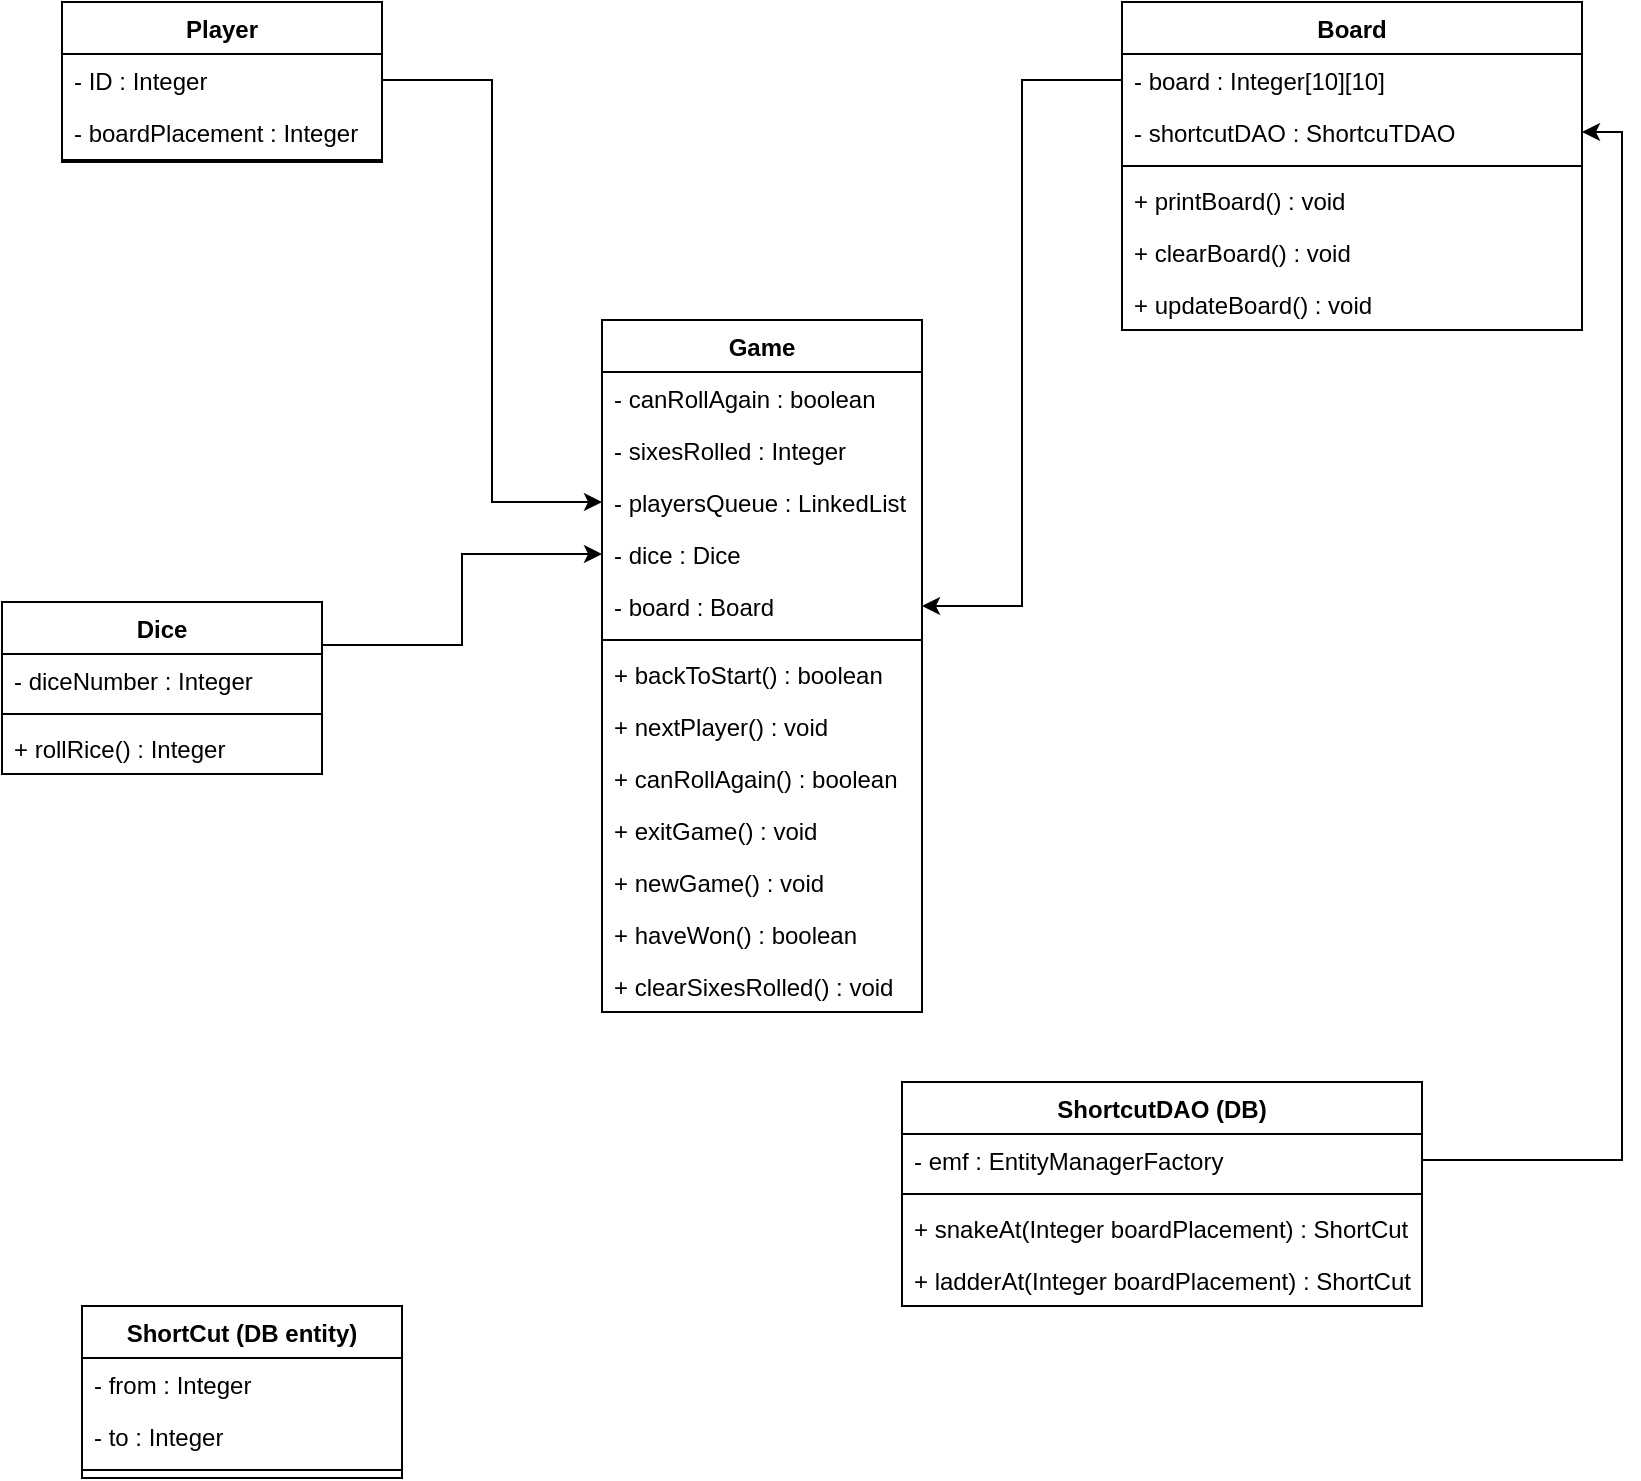 <mxfile version="20.8.7" type="device"><diagram id="C5RBs43oDa-KdzZeNtuy" name="Page-1"><mxGraphModel dx="1434" dy="775" grid="1" gridSize="10" guides="1" tooltips="1" connect="1" arrows="1" fold="1" page="1" pageScale="1" pageWidth="827" pageHeight="1169" math="0" shadow="0"><root><mxCell id="WIyWlLk6GJQsqaUBKTNV-0"/><mxCell id="WIyWlLk6GJQsqaUBKTNV-1" parent="WIyWlLk6GJQsqaUBKTNV-0"/><mxCell id="fqRm_Ic-j-KfenhpMMNa-30" value="Board&#10;" style="swimlane;fontStyle=1;align=center;verticalAlign=top;childLayout=stackLayout;horizontal=1;startSize=26;horizontalStack=0;resizeParent=1;resizeParentMax=0;resizeLast=0;collapsible=1;marginBottom=0;" vertex="1" parent="WIyWlLk6GJQsqaUBKTNV-1"><mxGeometry x="580" y="80" width="230" height="164" as="geometry"/></mxCell><mxCell id="fqRm_Ic-j-KfenhpMMNa-31" value="- board : Integer[10][10]" style="text;strokeColor=none;fillColor=none;align=left;verticalAlign=top;spacingLeft=4;spacingRight=4;overflow=hidden;rotatable=0;points=[[0,0.5],[1,0.5]];portConstraint=eastwest;" vertex="1" parent="fqRm_Ic-j-KfenhpMMNa-30"><mxGeometry y="26" width="230" height="26" as="geometry"/></mxCell><mxCell id="fqRm_Ic-j-KfenhpMMNa-86" value="- shortcutDAO : ShortcuTDAO" style="text;strokeColor=none;fillColor=none;align=left;verticalAlign=top;spacingLeft=4;spacingRight=4;overflow=hidden;rotatable=0;points=[[0,0.5],[1,0.5]];portConstraint=eastwest;" vertex="1" parent="fqRm_Ic-j-KfenhpMMNa-30"><mxGeometry y="52" width="230" height="26" as="geometry"/></mxCell><mxCell id="fqRm_Ic-j-KfenhpMMNa-32" value="" style="line;strokeWidth=1;fillColor=none;align=left;verticalAlign=middle;spacingTop=-1;spacingLeft=3;spacingRight=3;rotatable=0;labelPosition=right;points=[];portConstraint=eastwest;strokeColor=inherit;" vertex="1" parent="fqRm_Ic-j-KfenhpMMNa-30"><mxGeometry y="78" width="230" height="8" as="geometry"/></mxCell><mxCell id="fqRm_Ic-j-KfenhpMMNa-33" value="+ printBoard() : void" style="text;strokeColor=none;fillColor=none;align=left;verticalAlign=top;spacingLeft=4;spacingRight=4;overflow=hidden;rotatable=0;points=[[0,0.5],[1,0.5]];portConstraint=eastwest;" vertex="1" parent="fqRm_Ic-j-KfenhpMMNa-30"><mxGeometry y="86" width="230" height="26" as="geometry"/></mxCell><mxCell id="fqRm_Ic-j-KfenhpMMNa-36" value="+ clearBoard() : void" style="text;strokeColor=none;fillColor=none;align=left;verticalAlign=top;spacingLeft=4;spacingRight=4;overflow=hidden;rotatable=0;points=[[0,0.5],[1,0.5]];portConstraint=eastwest;" vertex="1" parent="fqRm_Ic-j-KfenhpMMNa-30"><mxGeometry y="112" width="230" height="26" as="geometry"/></mxCell><mxCell id="fqRm_Ic-j-KfenhpMMNa-96" value="+ updateBoard() : void" style="text;strokeColor=none;fillColor=none;align=left;verticalAlign=top;spacingLeft=4;spacingRight=4;overflow=hidden;rotatable=0;points=[[0,0.5],[1,0.5]];portConstraint=eastwest;" vertex="1" parent="fqRm_Ic-j-KfenhpMMNa-30"><mxGeometry y="138" width="230" height="26" as="geometry"/></mxCell><mxCell id="fqRm_Ic-j-KfenhpMMNa-38" value="Player&#10;" style="swimlane;fontStyle=1;align=center;verticalAlign=top;childLayout=stackLayout;horizontal=1;startSize=26;horizontalStack=0;resizeParent=1;resizeParentMax=0;resizeLast=0;collapsible=1;marginBottom=0;" vertex="1" parent="WIyWlLk6GJQsqaUBKTNV-1"><mxGeometry x="50" y="80" width="160" height="80" as="geometry"/></mxCell><mxCell id="fqRm_Ic-j-KfenhpMMNa-39" value="- ID : Integer" style="text;strokeColor=none;fillColor=none;align=left;verticalAlign=top;spacingLeft=4;spacingRight=4;overflow=hidden;rotatable=0;points=[[0,0.5],[1,0.5]];portConstraint=eastwest;" vertex="1" parent="fqRm_Ic-j-KfenhpMMNa-38"><mxGeometry y="26" width="160" height="26" as="geometry"/></mxCell><mxCell id="fqRm_Ic-j-KfenhpMMNa-42" value="- boardPlacement : Integer" style="text;strokeColor=none;fillColor=none;align=left;verticalAlign=top;spacingLeft=4;spacingRight=4;overflow=hidden;rotatable=0;points=[[0,0.5],[1,0.5]];portConstraint=eastwest;" vertex="1" parent="fqRm_Ic-j-KfenhpMMNa-38"><mxGeometry y="52" width="160" height="26" as="geometry"/></mxCell><mxCell id="fqRm_Ic-j-KfenhpMMNa-40" value="" style="line;strokeWidth=1;fillColor=none;align=left;verticalAlign=middle;spacingTop=-1;spacingLeft=3;spacingRight=3;rotatable=0;labelPosition=right;points=[];portConstraint=eastwest;strokeColor=inherit;" vertex="1" parent="fqRm_Ic-j-KfenhpMMNa-38"><mxGeometry y="78" width="160" height="2" as="geometry"/></mxCell><mxCell id="fqRm_Ic-j-KfenhpMMNa-79" style="edgeStyle=orthogonalEdgeStyle;rounded=0;orthogonalLoop=1;jettySize=auto;html=1;exitX=1;exitY=0.25;exitDx=0;exitDy=0;entryX=0;entryY=0.5;entryDx=0;entryDy=0;" edge="1" parent="WIyWlLk6GJQsqaUBKTNV-1" source="fqRm_Ic-j-KfenhpMMNa-43" target="fqRm_Ic-j-KfenhpMMNa-62"><mxGeometry relative="1" as="geometry"/></mxCell><mxCell id="fqRm_Ic-j-KfenhpMMNa-43" value="Dice" style="swimlane;fontStyle=1;align=center;verticalAlign=top;childLayout=stackLayout;horizontal=1;startSize=26;horizontalStack=0;resizeParent=1;resizeParentMax=0;resizeLast=0;collapsible=1;marginBottom=0;" vertex="1" parent="WIyWlLk6GJQsqaUBKTNV-1"><mxGeometry x="20" y="380" width="160" height="86" as="geometry"/></mxCell><mxCell id="fqRm_Ic-j-KfenhpMMNa-44" value="- diceNumber : Integer" style="text;strokeColor=none;fillColor=none;align=left;verticalAlign=top;spacingLeft=4;spacingRight=4;overflow=hidden;rotatable=0;points=[[0,0.5],[1,0.5]];portConstraint=eastwest;" vertex="1" parent="fqRm_Ic-j-KfenhpMMNa-43"><mxGeometry y="26" width="160" height="26" as="geometry"/></mxCell><mxCell id="fqRm_Ic-j-KfenhpMMNa-45" value="" style="line;strokeWidth=1;fillColor=none;align=left;verticalAlign=middle;spacingTop=-1;spacingLeft=3;spacingRight=3;rotatable=0;labelPosition=right;points=[];portConstraint=eastwest;strokeColor=inherit;" vertex="1" parent="fqRm_Ic-j-KfenhpMMNa-43"><mxGeometry y="52" width="160" height="8" as="geometry"/></mxCell><mxCell id="fqRm_Ic-j-KfenhpMMNa-46" value="+ rollRice() : Integer" style="text;strokeColor=none;fillColor=none;align=left;verticalAlign=top;spacingLeft=4;spacingRight=4;overflow=hidden;rotatable=0;points=[[0,0.5],[1,0.5]];portConstraint=eastwest;" vertex="1" parent="fqRm_Ic-j-KfenhpMMNa-43"><mxGeometry y="60" width="160" height="26" as="geometry"/></mxCell><mxCell id="fqRm_Ic-j-KfenhpMMNa-49" value="Game&#10;" style="swimlane;fontStyle=1;align=center;verticalAlign=top;childLayout=stackLayout;horizontal=1;startSize=26;horizontalStack=0;resizeParent=1;resizeParentMax=0;resizeLast=0;collapsible=1;marginBottom=0;" vertex="1" parent="WIyWlLk6GJQsqaUBKTNV-1"><mxGeometry x="320" y="239" width="160" height="346" as="geometry"/></mxCell><mxCell id="fqRm_Ic-j-KfenhpMMNa-50" value="- canRollAgain : boolean" style="text;strokeColor=none;fillColor=none;align=left;verticalAlign=top;spacingLeft=4;spacingRight=4;overflow=hidden;rotatable=0;points=[[0,0.5],[1,0.5]];portConstraint=eastwest;" vertex="1" parent="fqRm_Ic-j-KfenhpMMNa-49"><mxGeometry y="26" width="160" height="26" as="geometry"/></mxCell><mxCell id="fqRm_Ic-j-KfenhpMMNa-54" value="- sixesRolled : Integer" style="text;strokeColor=none;fillColor=none;align=left;verticalAlign=top;spacingLeft=4;spacingRight=4;overflow=hidden;rotatable=0;points=[[0,0.5],[1,0.5]];portConstraint=eastwest;" vertex="1" parent="fqRm_Ic-j-KfenhpMMNa-49"><mxGeometry y="52" width="160" height="26" as="geometry"/></mxCell><mxCell id="fqRm_Ic-j-KfenhpMMNa-53" value="- playersQueue : LinkedList" style="text;strokeColor=none;fillColor=none;align=left;verticalAlign=top;spacingLeft=4;spacingRight=4;overflow=hidden;rotatable=0;points=[[0,0.5],[1,0.5]];portConstraint=eastwest;" vertex="1" parent="fqRm_Ic-j-KfenhpMMNa-49"><mxGeometry y="78" width="160" height="26" as="geometry"/></mxCell><mxCell id="fqRm_Ic-j-KfenhpMMNa-62" value="- dice : Dice" style="text;strokeColor=none;fillColor=none;align=left;verticalAlign=top;spacingLeft=4;spacingRight=4;overflow=hidden;rotatable=0;points=[[0,0.5],[1,0.5]];portConstraint=eastwest;" vertex="1" parent="fqRm_Ic-j-KfenhpMMNa-49"><mxGeometry y="104" width="160" height="26" as="geometry"/></mxCell><mxCell id="fqRm_Ic-j-KfenhpMMNa-63" value="- board : Board" style="text;strokeColor=none;fillColor=none;align=left;verticalAlign=top;spacingLeft=4;spacingRight=4;overflow=hidden;rotatable=0;points=[[0,0.5],[1,0.5]];portConstraint=eastwest;" vertex="1" parent="fqRm_Ic-j-KfenhpMMNa-49"><mxGeometry y="130" width="160" height="26" as="geometry"/></mxCell><mxCell id="fqRm_Ic-j-KfenhpMMNa-51" value="" style="line;strokeWidth=1;fillColor=none;align=left;verticalAlign=middle;spacingTop=-1;spacingLeft=3;spacingRight=3;rotatable=0;labelPosition=right;points=[];portConstraint=eastwest;strokeColor=inherit;" vertex="1" parent="fqRm_Ic-j-KfenhpMMNa-49"><mxGeometry y="156" width="160" height="8" as="geometry"/></mxCell><mxCell id="fqRm_Ic-j-KfenhpMMNa-52" value="+ backToStart() : boolean&#10;" style="text;strokeColor=none;fillColor=none;align=left;verticalAlign=top;spacingLeft=4;spacingRight=4;overflow=hidden;rotatable=0;points=[[0,0.5],[1,0.5]];portConstraint=eastwest;" vertex="1" parent="fqRm_Ic-j-KfenhpMMNa-49"><mxGeometry y="164" width="160" height="26" as="geometry"/></mxCell><mxCell id="fqRm_Ic-j-KfenhpMMNa-55" value="+ nextPlayer() : void" style="text;strokeColor=none;fillColor=none;align=left;verticalAlign=top;spacingLeft=4;spacingRight=4;overflow=hidden;rotatable=0;points=[[0,0.5],[1,0.5]];portConstraint=eastwest;" vertex="1" parent="fqRm_Ic-j-KfenhpMMNa-49"><mxGeometry y="190" width="160" height="26" as="geometry"/></mxCell><mxCell id="fqRm_Ic-j-KfenhpMMNa-56" value="+ canRollAgain() : boolean" style="text;strokeColor=none;fillColor=none;align=left;verticalAlign=top;spacingLeft=4;spacingRight=4;overflow=hidden;rotatable=0;points=[[0,0.5],[1,0.5]];portConstraint=eastwest;" vertex="1" parent="fqRm_Ic-j-KfenhpMMNa-49"><mxGeometry y="216" width="160" height="26" as="geometry"/></mxCell><mxCell id="fqRm_Ic-j-KfenhpMMNa-57" value="+ exitGame() : void" style="text;strokeColor=none;fillColor=none;align=left;verticalAlign=top;spacingLeft=4;spacingRight=4;overflow=hidden;rotatable=0;points=[[0,0.5],[1,0.5]];portConstraint=eastwest;" vertex="1" parent="fqRm_Ic-j-KfenhpMMNa-49"><mxGeometry y="242" width="160" height="26" as="geometry"/></mxCell><mxCell id="fqRm_Ic-j-KfenhpMMNa-58" value="+ newGame() : void" style="text;strokeColor=none;fillColor=none;align=left;verticalAlign=top;spacingLeft=4;spacingRight=4;overflow=hidden;rotatable=0;points=[[0,0.5],[1,0.5]];portConstraint=eastwest;" vertex="1" parent="fqRm_Ic-j-KfenhpMMNa-49"><mxGeometry y="268" width="160" height="26" as="geometry"/></mxCell><mxCell id="fqRm_Ic-j-KfenhpMMNa-69" value="+ haveWon() : boolean " style="text;strokeColor=none;fillColor=none;align=left;verticalAlign=top;spacingLeft=4;spacingRight=4;overflow=hidden;rotatable=0;points=[[0,0.5],[1,0.5]];portConstraint=eastwest;" vertex="1" parent="fqRm_Ic-j-KfenhpMMNa-49"><mxGeometry y="294" width="160" height="26" as="geometry"/></mxCell><mxCell id="fqRm_Ic-j-KfenhpMMNa-89" value="+ clearSixesRolled() : void&#10;" style="text;strokeColor=none;fillColor=none;align=left;verticalAlign=top;spacingLeft=4;spacingRight=4;overflow=hidden;rotatable=0;points=[[0,0.5],[1,0.5]];portConstraint=eastwest;" vertex="1" parent="fqRm_Ic-j-KfenhpMMNa-49"><mxGeometry y="320" width="160" height="26" as="geometry"/></mxCell><mxCell id="fqRm_Ic-j-KfenhpMMNa-64" value="ShortcutDAO (DB)" style="swimlane;fontStyle=1;align=center;verticalAlign=top;childLayout=stackLayout;horizontal=1;startSize=26;horizontalStack=0;resizeParent=1;resizeParentMax=0;resizeLast=0;collapsible=1;marginBottom=0;" vertex="1" parent="WIyWlLk6GJQsqaUBKTNV-1"><mxGeometry x="470" y="620" width="260" height="112" as="geometry"/></mxCell><mxCell id="fqRm_Ic-j-KfenhpMMNa-65" value="- emf : EntityManagerFactory" style="text;strokeColor=none;fillColor=none;align=left;verticalAlign=top;spacingLeft=4;spacingRight=4;overflow=hidden;rotatable=0;points=[[0,0.5],[1,0.5]];portConstraint=eastwest;" vertex="1" parent="fqRm_Ic-j-KfenhpMMNa-64"><mxGeometry y="26" width="260" height="26" as="geometry"/></mxCell><mxCell id="fqRm_Ic-j-KfenhpMMNa-66" value="" style="line;strokeWidth=1;fillColor=none;align=left;verticalAlign=middle;spacingTop=-1;spacingLeft=3;spacingRight=3;rotatable=0;labelPosition=right;points=[];portConstraint=eastwest;strokeColor=inherit;" vertex="1" parent="fqRm_Ic-j-KfenhpMMNa-64"><mxGeometry y="52" width="260" height="8" as="geometry"/></mxCell><mxCell id="fqRm_Ic-j-KfenhpMMNa-67" value="+ snakeAt(Integer boardPlacement) : ShortCut" style="text;strokeColor=none;fillColor=none;align=left;verticalAlign=top;spacingLeft=4;spacingRight=4;overflow=hidden;rotatable=0;points=[[0,0.5],[1,0.5]];portConstraint=eastwest;" vertex="1" parent="fqRm_Ic-j-KfenhpMMNa-64"><mxGeometry y="60" width="260" height="26" as="geometry"/></mxCell><mxCell id="fqRm_Ic-j-KfenhpMMNa-73" value="+ ladderAt(Integer boardPlacement) : ShortCut" style="text;strokeColor=none;fillColor=none;align=left;verticalAlign=top;spacingLeft=4;spacingRight=4;overflow=hidden;rotatable=0;points=[[0,0.5],[1,0.5]];portConstraint=eastwest;" vertex="1" parent="fqRm_Ic-j-KfenhpMMNa-64"><mxGeometry y="86" width="260" height="26" as="geometry"/></mxCell><mxCell id="fqRm_Ic-j-KfenhpMMNa-74" value="ShortCut (DB entity)" style="swimlane;fontStyle=1;align=center;verticalAlign=top;childLayout=stackLayout;horizontal=1;startSize=26;horizontalStack=0;resizeParent=1;resizeParentMax=0;resizeLast=0;collapsible=1;marginBottom=0;" vertex="1" parent="WIyWlLk6GJQsqaUBKTNV-1"><mxGeometry x="60" y="732" width="160" height="86" as="geometry"/></mxCell><mxCell id="fqRm_Ic-j-KfenhpMMNa-75" value="- from : Integer" style="text;strokeColor=none;fillColor=none;align=left;verticalAlign=top;spacingLeft=4;spacingRight=4;overflow=hidden;rotatable=0;points=[[0,0.5],[1,0.5]];portConstraint=eastwest;" vertex="1" parent="fqRm_Ic-j-KfenhpMMNa-74"><mxGeometry y="26" width="160" height="26" as="geometry"/></mxCell><mxCell id="fqRm_Ic-j-KfenhpMMNa-78" value="- to : Integer" style="text;strokeColor=none;fillColor=none;align=left;verticalAlign=top;spacingLeft=4;spacingRight=4;overflow=hidden;rotatable=0;points=[[0,0.5],[1,0.5]];portConstraint=eastwest;" vertex="1" parent="fqRm_Ic-j-KfenhpMMNa-74"><mxGeometry y="52" width="160" height="26" as="geometry"/></mxCell><mxCell id="fqRm_Ic-j-KfenhpMMNa-76" value="" style="line;strokeWidth=1;fillColor=none;align=left;verticalAlign=middle;spacingTop=-1;spacingLeft=3;spacingRight=3;rotatable=0;labelPosition=right;points=[];portConstraint=eastwest;strokeColor=inherit;" vertex="1" parent="fqRm_Ic-j-KfenhpMMNa-74"><mxGeometry y="78" width="160" height="8" as="geometry"/></mxCell><mxCell id="fqRm_Ic-j-KfenhpMMNa-80" style="edgeStyle=orthogonalEdgeStyle;rounded=0;orthogonalLoop=1;jettySize=auto;html=1;exitX=0;exitY=0.5;exitDx=0;exitDy=0;entryX=1;entryY=0.5;entryDx=0;entryDy=0;" edge="1" parent="WIyWlLk6GJQsqaUBKTNV-1" source="fqRm_Ic-j-KfenhpMMNa-31" target="fqRm_Ic-j-KfenhpMMNa-63"><mxGeometry relative="1" as="geometry"/></mxCell><mxCell id="fqRm_Ic-j-KfenhpMMNa-83" style="edgeStyle=orthogonalEdgeStyle;rounded=0;orthogonalLoop=1;jettySize=auto;html=1;exitX=1;exitY=0.5;exitDx=0;exitDy=0;entryX=0;entryY=0.5;entryDx=0;entryDy=0;" edge="1" parent="WIyWlLk6GJQsqaUBKTNV-1" source="fqRm_Ic-j-KfenhpMMNa-39" target="fqRm_Ic-j-KfenhpMMNa-53"><mxGeometry relative="1" as="geometry"/></mxCell><mxCell id="fqRm_Ic-j-KfenhpMMNa-88" style="edgeStyle=orthogonalEdgeStyle;rounded=0;orthogonalLoop=1;jettySize=auto;html=1;exitX=1;exitY=0.5;exitDx=0;exitDy=0;entryX=1;entryY=0.5;entryDx=0;entryDy=0;" edge="1" parent="WIyWlLk6GJQsqaUBKTNV-1" source="fqRm_Ic-j-KfenhpMMNa-65" target="fqRm_Ic-j-KfenhpMMNa-86"><mxGeometry relative="1" as="geometry"/></mxCell></root></mxGraphModel></diagram></mxfile>